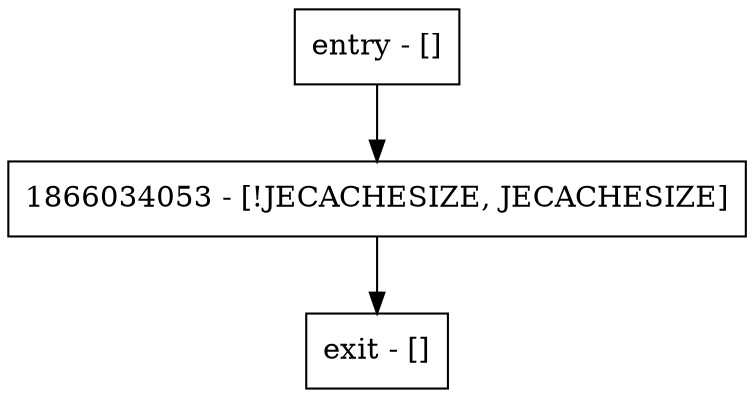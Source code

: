 digraph assertPrintMemorySize {
node [shape=record];
entry [label="entry - []"];
exit [label="exit - []"];
1866034053 [label="1866034053 - [!JECACHESIZE, JECACHESIZE]"];
entry;
exit;
entry -> 1866034053;
1866034053 -> exit;
}
